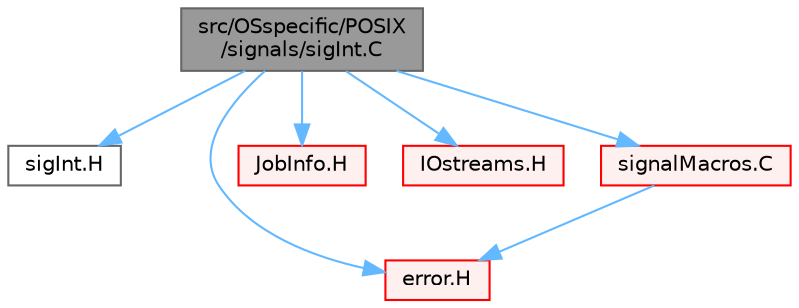 digraph "src/OSspecific/POSIX/signals/sigInt.C"
{
 // LATEX_PDF_SIZE
  bgcolor="transparent";
  edge [fontname=Helvetica,fontsize=10,labelfontname=Helvetica,labelfontsize=10];
  node [fontname=Helvetica,fontsize=10,shape=box,height=0.2,width=0.4];
  Node1 [id="Node000001",label="src/OSspecific/POSIX\l/signals/sigInt.C",height=0.2,width=0.4,color="gray40", fillcolor="grey60", style="filled", fontcolor="black",tooltip=" "];
  Node1 -> Node2 [id="edge1_Node000001_Node000002",color="steelblue1",style="solid",tooltip=" "];
  Node2 [id="Node000002",label="sigInt.H",height=0.2,width=0.4,color="grey40", fillcolor="white", style="filled",URL="$sigInt_8H.html",tooltip=" "];
  Node1 -> Node3 [id="edge2_Node000001_Node000003",color="steelblue1",style="solid",tooltip=" "];
  Node3 [id="Node000003",label="error.H",height=0.2,width=0.4,color="red", fillcolor="#FFF0F0", style="filled",URL="$error_8H.html",tooltip=" "];
  Node1 -> Node70 [id="edge3_Node000001_Node000070",color="steelblue1",style="solid",tooltip=" "];
  Node70 [id="Node000070",label="JobInfo.H",height=0.2,width=0.4,color="red", fillcolor="#FFF0F0", style="filled",URL="$JobInfo_8H.html",tooltip=" "];
  Node1 -> Node140 [id="edge4_Node000001_Node000140",color="steelblue1",style="solid",tooltip=" "];
  Node140 [id="Node000140",label="IOstreams.H",height=0.2,width=0.4,color="red", fillcolor="#FFF0F0", style="filled",URL="$IOstreams_8H.html",tooltip="Useful combination of include files which define Sin, Sout and Serr and the use of IO streams general..."];
  Node1 -> Node144 [id="edge5_Node000001_Node000144",color="steelblue1",style="solid",tooltip=" "];
  Node144 [id="Node000144",label="signalMacros.C",height=0.2,width=0.4,color="red", fillcolor="#FFF0F0", style="filled",URL="$signalMacros_8C.html",tooltip="File-local code for setting/resetting signal handlers."];
  Node144 -> Node3 [id="edge6_Node000144_Node000003",color="steelblue1",style="solid",tooltip=" "];
}
